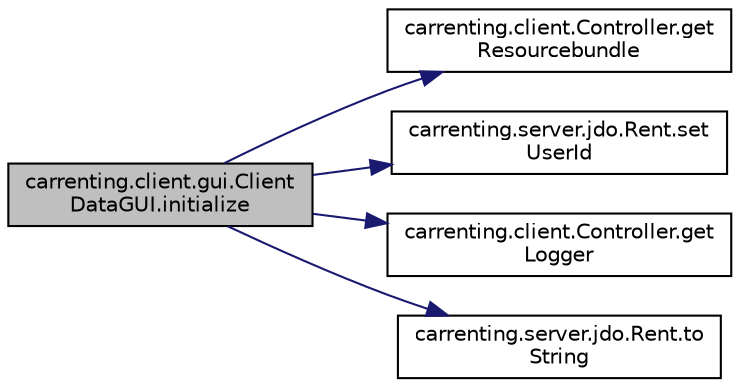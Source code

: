 digraph "carrenting.client.gui.ClientDataGUI.initialize"
{
 // LATEX_PDF_SIZE
  edge [fontname="Helvetica",fontsize="10",labelfontname="Helvetica",labelfontsize="10"];
  node [fontname="Helvetica",fontsize="10",shape=record];
  rankdir="LR";
  Node2 [label="carrenting.client.gui.Client\lDataGUI.initialize",height=0.2,width=0.4,color="black", fillcolor="grey75", style="filled", fontcolor="black",tooltip=" "];
  Node2 -> Node3 [color="midnightblue",fontsize="10",style="solid",fontname="Helvetica"];
  Node3 [label="carrenting.client.Controller.get\lResourcebundle",height=0.2,width=0.4,color="black", fillcolor="white", style="filled",URL="$classcarrenting_1_1client_1_1_controller.html#a02bfa40e18727766ed66076119d95cc3",tooltip=" "];
  Node2 -> Node4 [color="midnightblue",fontsize="10",style="solid",fontname="Helvetica"];
  Node4 [label="carrenting.server.jdo.Rent.set\lUserId",height=0.2,width=0.4,color="black", fillcolor="white", style="filled",URL="$classcarrenting_1_1server_1_1jdo_1_1_rent.html#aa8754262fbafe71067360b137ea41335",tooltip=" "];
  Node2 -> Node5 [color="midnightblue",fontsize="10",style="solid",fontname="Helvetica"];
  Node5 [label="carrenting.client.Controller.get\lLogger",height=0.2,width=0.4,color="black", fillcolor="white", style="filled",URL="$classcarrenting_1_1client_1_1_controller.html#a34a0edf53b5204f26b1a39ff4d8fa316",tooltip=" "];
  Node2 -> Node6 [color="midnightblue",fontsize="10",style="solid",fontname="Helvetica"];
  Node6 [label="carrenting.server.jdo.Rent.to\lString",height=0.2,width=0.4,color="black", fillcolor="white", style="filled",URL="$classcarrenting_1_1server_1_1jdo_1_1_rent.html#a0b24f3a2451eebba996054aaca563f36",tooltip=" "];
}
